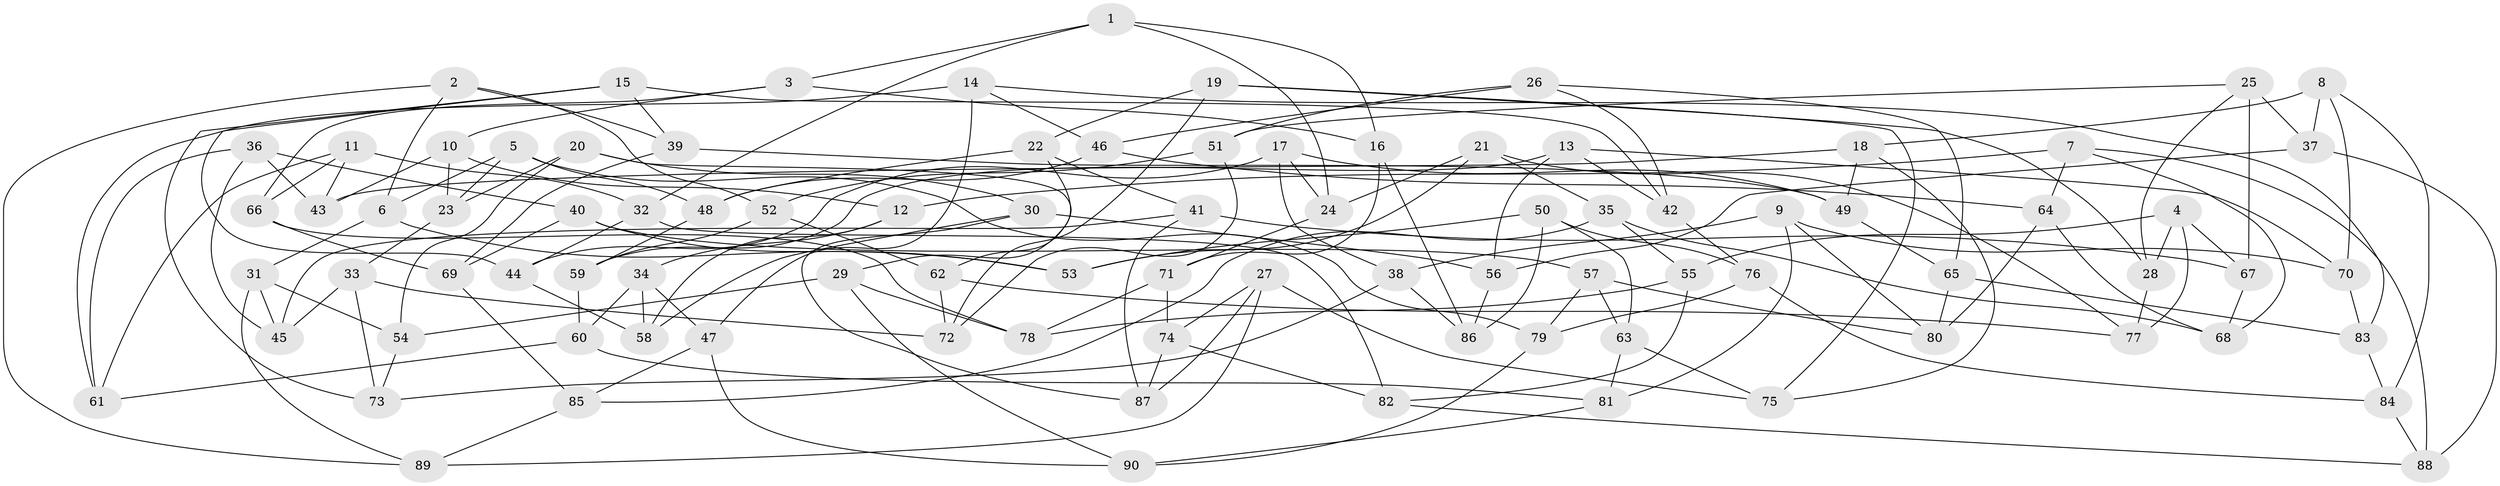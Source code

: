 // coarse degree distribution, {3: 0.1111111111111111, 10: 0.044444444444444446, 11: 0.022222222222222223, 7: 0.13333333333333333, 9: 0.044444444444444446, 8: 0.044444444444444446, 4: 0.6}
// Generated by graph-tools (version 1.1) at 2025/53/03/04/25 22:53:41]
// undirected, 90 vertices, 180 edges
graph export_dot {
  node [color=gray90,style=filled];
  1;
  2;
  3;
  4;
  5;
  6;
  7;
  8;
  9;
  10;
  11;
  12;
  13;
  14;
  15;
  16;
  17;
  18;
  19;
  20;
  21;
  22;
  23;
  24;
  25;
  26;
  27;
  28;
  29;
  30;
  31;
  32;
  33;
  34;
  35;
  36;
  37;
  38;
  39;
  40;
  41;
  42;
  43;
  44;
  45;
  46;
  47;
  48;
  49;
  50;
  51;
  52;
  53;
  54;
  55;
  56;
  57;
  58;
  59;
  60;
  61;
  62;
  63;
  64;
  65;
  66;
  67;
  68;
  69;
  70;
  71;
  72;
  73;
  74;
  75;
  76;
  77;
  78;
  79;
  80;
  81;
  82;
  83;
  84;
  85;
  86;
  87;
  88;
  89;
  90;
  1 -- 32;
  1 -- 3;
  1 -- 16;
  1 -- 24;
  2 -- 39;
  2 -- 52;
  2 -- 89;
  2 -- 6;
  3 -- 66;
  3 -- 10;
  3 -- 16;
  4 -- 28;
  4 -- 67;
  4 -- 55;
  4 -- 77;
  5 -- 48;
  5 -- 23;
  5 -- 6;
  5 -- 79;
  6 -- 53;
  6 -- 31;
  7 -- 68;
  7 -- 64;
  7 -- 12;
  7 -- 88;
  8 -- 70;
  8 -- 37;
  8 -- 18;
  8 -- 84;
  9 -- 70;
  9 -- 80;
  9 -- 81;
  9 -- 38;
  10 -- 23;
  10 -- 12;
  10 -- 43;
  11 -- 61;
  11 -- 32;
  11 -- 43;
  11 -- 66;
  12 -- 58;
  12 -- 34;
  13 -- 42;
  13 -- 70;
  13 -- 56;
  13 -- 59;
  14 -- 47;
  14 -- 83;
  14 -- 46;
  14 -- 61;
  15 -- 39;
  15 -- 44;
  15 -- 42;
  15 -- 73;
  16 -- 71;
  16 -- 86;
  17 -- 44;
  17 -- 49;
  17 -- 38;
  17 -- 24;
  18 -- 43;
  18 -- 49;
  18 -- 75;
  19 -- 22;
  19 -- 28;
  19 -- 72;
  19 -- 75;
  20 -- 23;
  20 -- 62;
  20 -- 30;
  20 -- 54;
  21 -- 53;
  21 -- 77;
  21 -- 35;
  21 -- 24;
  22 -- 41;
  22 -- 29;
  22 -- 48;
  23 -- 33;
  24 -- 71;
  25 -- 28;
  25 -- 37;
  25 -- 51;
  25 -- 67;
  26 -- 42;
  26 -- 51;
  26 -- 65;
  26 -- 46;
  27 -- 74;
  27 -- 87;
  27 -- 89;
  27 -- 75;
  28 -- 77;
  29 -- 90;
  29 -- 78;
  29 -- 54;
  30 -- 87;
  30 -- 58;
  30 -- 56;
  31 -- 89;
  31 -- 54;
  31 -- 45;
  32 -- 82;
  32 -- 44;
  33 -- 72;
  33 -- 73;
  33 -- 45;
  34 -- 60;
  34 -- 58;
  34 -- 47;
  35 -- 68;
  35 -- 85;
  35 -- 55;
  36 -- 45;
  36 -- 40;
  36 -- 43;
  36 -- 61;
  37 -- 56;
  37 -- 88;
  38 -- 86;
  38 -- 73;
  39 -- 69;
  39 -- 49;
  40 -- 53;
  40 -- 69;
  40 -- 57;
  41 -- 87;
  41 -- 67;
  41 -- 45;
  42 -- 76;
  44 -- 58;
  46 -- 48;
  46 -- 64;
  47 -- 85;
  47 -- 90;
  48 -- 59;
  49 -- 65;
  50 -- 63;
  50 -- 76;
  50 -- 53;
  50 -- 86;
  51 -- 72;
  51 -- 52;
  52 -- 62;
  52 -- 59;
  54 -- 73;
  55 -- 78;
  55 -- 82;
  56 -- 86;
  57 -- 79;
  57 -- 80;
  57 -- 63;
  59 -- 60;
  60 -- 81;
  60 -- 61;
  62 -- 77;
  62 -- 72;
  63 -- 75;
  63 -- 81;
  64 -- 80;
  64 -- 68;
  65 -- 80;
  65 -- 83;
  66 -- 69;
  66 -- 78;
  67 -- 68;
  69 -- 85;
  70 -- 83;
  71 -- 74;
  71 -- 78;
  74 -- 82;
  74 -- 87;
  76 -- 84;
  76 -- 79;
  79 -- 90;
  81 -- 90;
  82 -- 88;
  83 -- 84;
  84 -- 88;
  85 -- 89;
}
